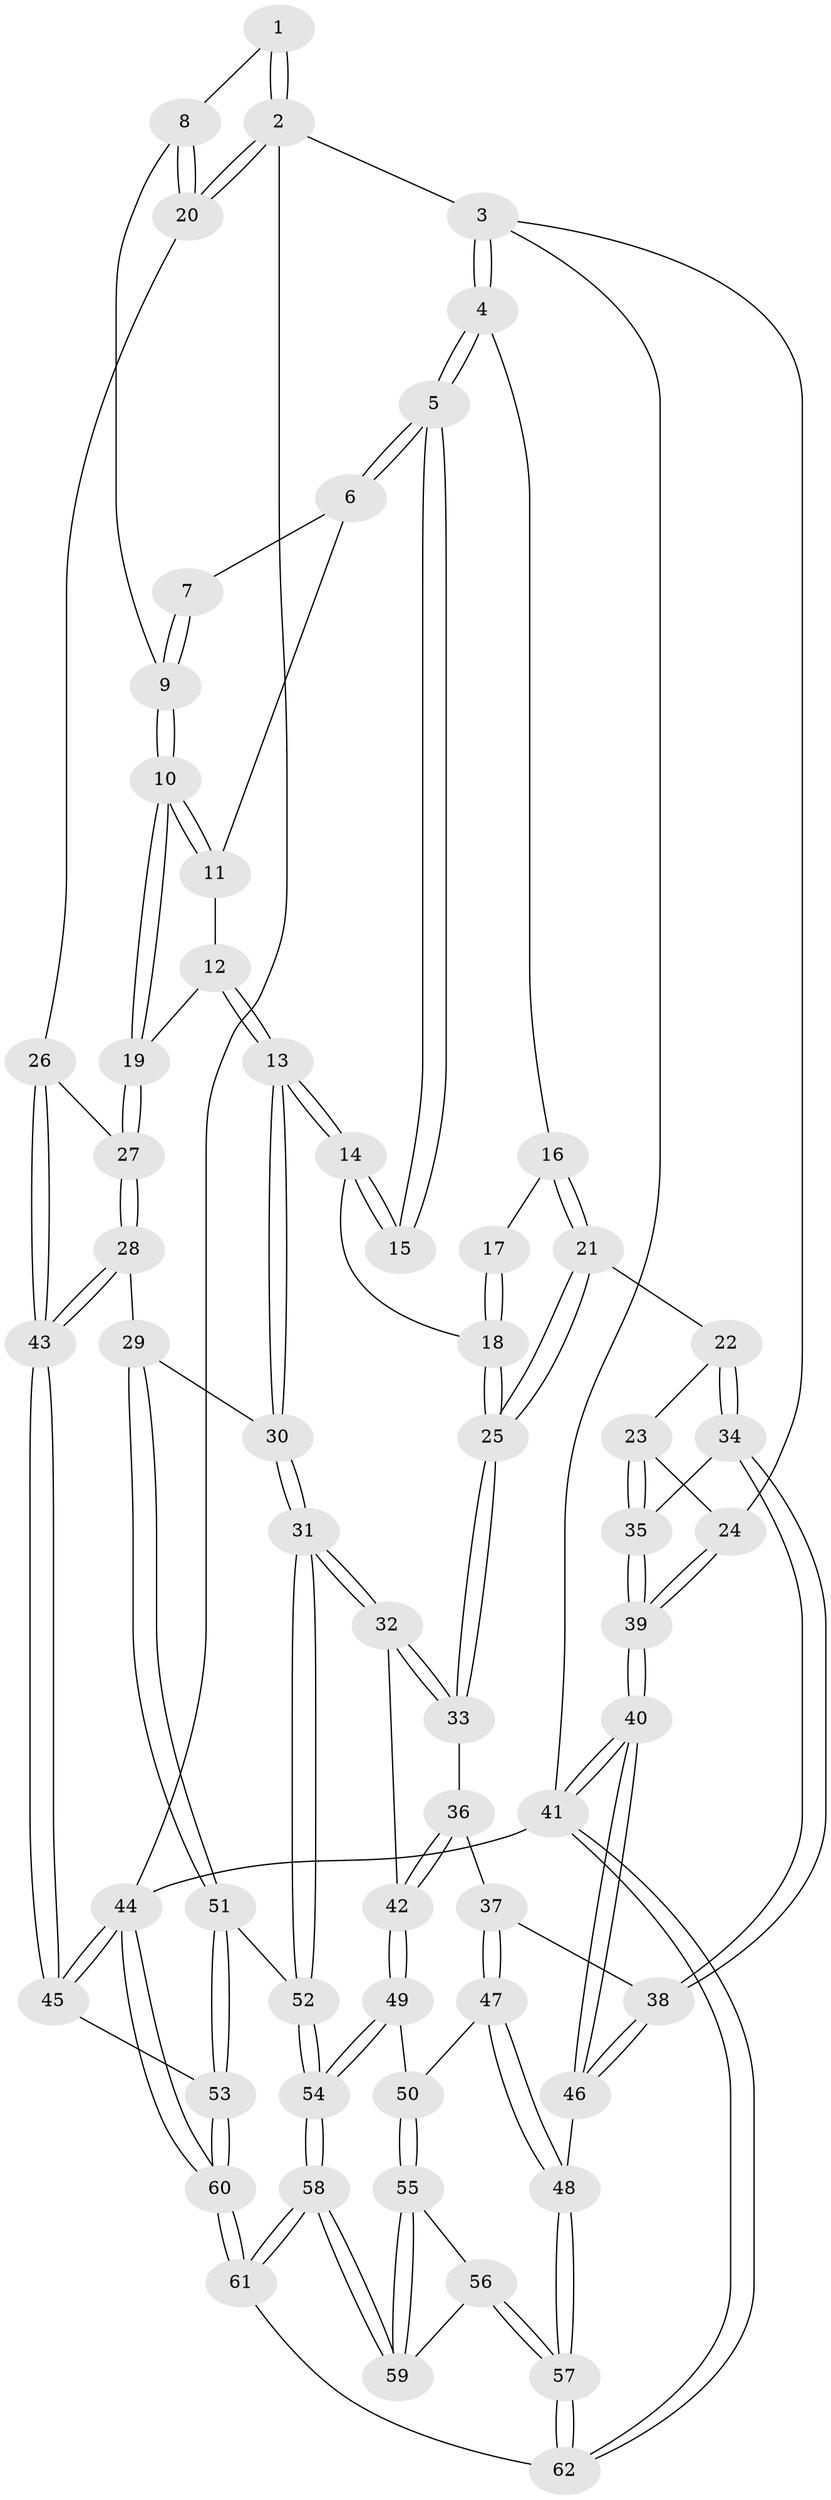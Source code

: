 // coarse degree distribution, {4: 0.24324324324324326, 2: 0.02702702702702703, 5: 0.32432432432432434, 3: 0.21621621621621623, 6: 0.13513513513513514, 8: 0.05405405405405406}
// Generated by graph-tools (version 1.1) at 2025/07/03/04/25 22:07:04]
// undirected, 62 vertices, 152 edges
graph export_dot {
graph [start="1"]
  node [color=gray90,style=filled];
  1 [pos="+0.7671388211894088+0"];
  2 [pos="+1+0"];
  3 [pos="+0+0"];
  4 [pos="+0+0"];
  5 [pos="+0.5406136608154107+0"];
  6 [pos="+0.5431811946219038+0"];
  7 [pos="+0.7241821876587858+0"];
  8 [pos="+0.8925236028166897+0.1523305468219088"];
  9 [pos="+0.8172234946391637+0.18122813154203551"];
  10 [pos="+0.7705724651034395+0.20877568400972987"];
  11 [pos="+0.6539078535055047+0.0596203116783281"];
  12 [pos="+0.6322656138234248+0.1898306060921624"];
  13 [pos="+0.5363100339287143+0.2862611002479312"];
  14 [pos="+0.5136579198800754+0.26395643765493"];
  15 [pos="+0.5327908311311346+0"];
  16 [pos="+0.2618110250940656+0.1823907538215698"];
  17 [pos="+0.3906082161895359+0.0984894529026922"];
  18 [pos="+0.39144059158814165+0.2729998798014827"];
  19 [pos="+0.7647401049160761+0.22619441831869505"];
  20 [pos="+1+0.19579746514694665"];
  21 [pos="+0.2696000927342291+0.2778157556290061"];
  22 [pos="+0.25134248046522056+0.28419731855203734"];
  23 [pos="+0.06003995422353585+0.25538597575098315"];
  24 [pos="+0+0"];
  25 [pos="+0.31166020809152806+0.2991102522651145"];
  26 [pos="+1+0.25040723569058393"];
  27 [pos="+0.7371374434490668+0.33326151299396334"];
  28 [pos="+0.7041561623343413+0.3937160574696015"];
  29 [pos="+0.6660831720234492+0.4097593946933496"];
  30 [pos="+0.6365969187507707+0.4101363548314424"];
  31 [pos="+0.5435737069961952+0.49154604062867197"];
  32 [pos="+0.4740974094127145+0.49059480818479395"];
  33 [pos="+0.33232611970396786+0.38357525254692626"];
  34 [pos="+0.1371968969566084+0.4593408096738502"];
  35 [pos="+0.08431799690151744+0.437650773090708"];
  36 [pos="+0.293848590198762+0.4502894066699218"];
  37 [pos="+0.18345928142632242+0.5111867131357406"];
  38 [pos="+0.16155362978533172+0.4977582254532714"];
  39 [pos="+0+0.5092754142842565"];
  40 [pos="+0+0.7520891589899937"];
  41 [pos="+0+1"];
  42 [pos="+0.35637147273141145+0.565457439456859"];
  43 [pos="+1+0.565086972552181"];
  44 [pos="+1+1"];
  45 [pos="+1+0.5807518834519146"];
  46 [pos="+0+0.7332184428174382"];
  47 [pos="+0.26368984884819885+0.6593695930372003"];
  48 [pos="+0.04301601698452366+0.7442298794767084"];
  49 [pos="+0.2994017112562339+0.6481874815722802"];
  50 [pos="+0.26654455078937433+0.6602954586025034"];
  51 [pos="+0.7589071693106859+0.7141020300529074"];
  52 [pos="+0.5327898611252342+0.7190085016121073"];
  53 [pos="+0.7828059653989052+0.7285716984753245"];
  54 [pos="+0.529483194427386+0.7225813375197796"];
  55 [pos="+0.28889642903003376+0.7683640637804735"];
  56 [pos="+0.2195018137878261+0.8755117590517884"];
  57 [pos="+0.20160318037605007+0.8973663024521628"];
  58 [pos="+0.4892184541263312+0.9097729207714982"];
  59 [pos="+0.41112307903276335+0.8607151114714042"];
  60 [pos="+0.7795502284442184+1"];
  61 [pos="+0.5129963320476307+1"];
  62 [pos="+0.22704542004304945+1"];
  1 -- 2;
  1 -- 2;
  1 -- 8;
  2 -- 3;
  2 -- 20;
  2 -- 20;
  2 -- 44;
  3 -- 4;
  3 -- 4;
  3 -- 24;
  3 -- 41;
  4 -- 5;
  4 -- 5;
  4 -- 16;
  5 -- 6;
  5 -- 6;
  5 -- 15;
  5 -- 15;
  6 -- 7;
  6 -- 11;
  7 -- 9;
  7 -- 9;
  8 -- 9;
  8 -- 20;
  8 -- 20;
  9 -- 10;
  9 -- 10;
  10 -- 11;
  10 -- 11;
  10 -- 19;
  10 -- 19;
  11 -- 12;
  12 -- 13;
  12 -- 13;
  12 -- 19;
  13 -- 14;
  13 -- 14;
  13 -- 30;
  13 -- 30;
  14 -- 15;
  14 -- 15;
  14 -- 18;
  16 -- 17;
  16 -- 21;
  16 -- 21;
  17 -- 18;
  17 -- 18;
  18 -- 25;
  18 -- 25;
  19 -- 27;
  19 -- 27;
  20 -- 26;
  21 -- 22;
  21 -- 25;
  21 -- 25;
  22 -- 23;
  22 -- 34;
  22 -- 34;
  23 -- 24;
  23 -- 35;
  23 -- 35;
  24 -- 39;
  24 -- 39;
  25 -- 33;
  25 -- 33;
  26 -- 27;
  26 -- 43;
  26 -- 43;
  27 -- 28;
  27 -- 28;
  28 -- 29;
  28 -- 43;
  28 -- 43;
  29 -- 30;
  29 -- 51;
  29 -- 51;
  30 -- 31;
  30 -- 31;
  31 -- 32;
  31 -- 32;
  31 -- 52;
  31 -- 52;
  32 -- 33;
  32 -- 33;
  32 -- 42;
  33 -- 36;
  34 -- 35;
  34 -- 38;
  34 -- 38;
  35 -- 39;
  35 -- 39;
  36 -- 37;
  36 -- 42;
  36 -- 42;
  37 -- 38;
  37 -- 47;
  37 -- 47;
  38 -- 46;
  38 -- 46;
  39 -- 40;
  39 -- 40;
  40 -- 41;
  40 -- 41;
  40 -- 46;
  40 -- 46;
  41 -- 62;
  41 -- 62;
  41 -- 44;
  42 -- 49;
  42 -- 49;
  43 -- 45;
  43 -- 45;
  44 -- 45;
  44 -- 45;
  44 -- 60;
  44 -- 60;
  45 -- 53;
  46 -- 48;
  47 -- 48;
  47 -- 48;
  47 -- 50;
  48 -- 57;
  48 -- 57;
  49 -- 50;
  49 -- 54;
  49 -- 54;
  50 -- 55;
  50 -- 55;
  51 -- 52;
  51 -- 53;
  51 -- 53;
  52 -- 54;
  52 -- 54;
  53 -- 60;
  53 -- 60;
  54 -- 58;
  54 -- 58;
  55 -- 56;
  55 -- 59;
  55 -- 59;
  56 -- 57;
  56 -- 57;
  56 -- 59;
  57 -- 62;
  57 -- 62;
  58 -- 59;
  58 -- 59;
  58 -- 61;
  58 -- 61;
  60 -- 61;
  60 -- 61;
  61 -- 62;
}
